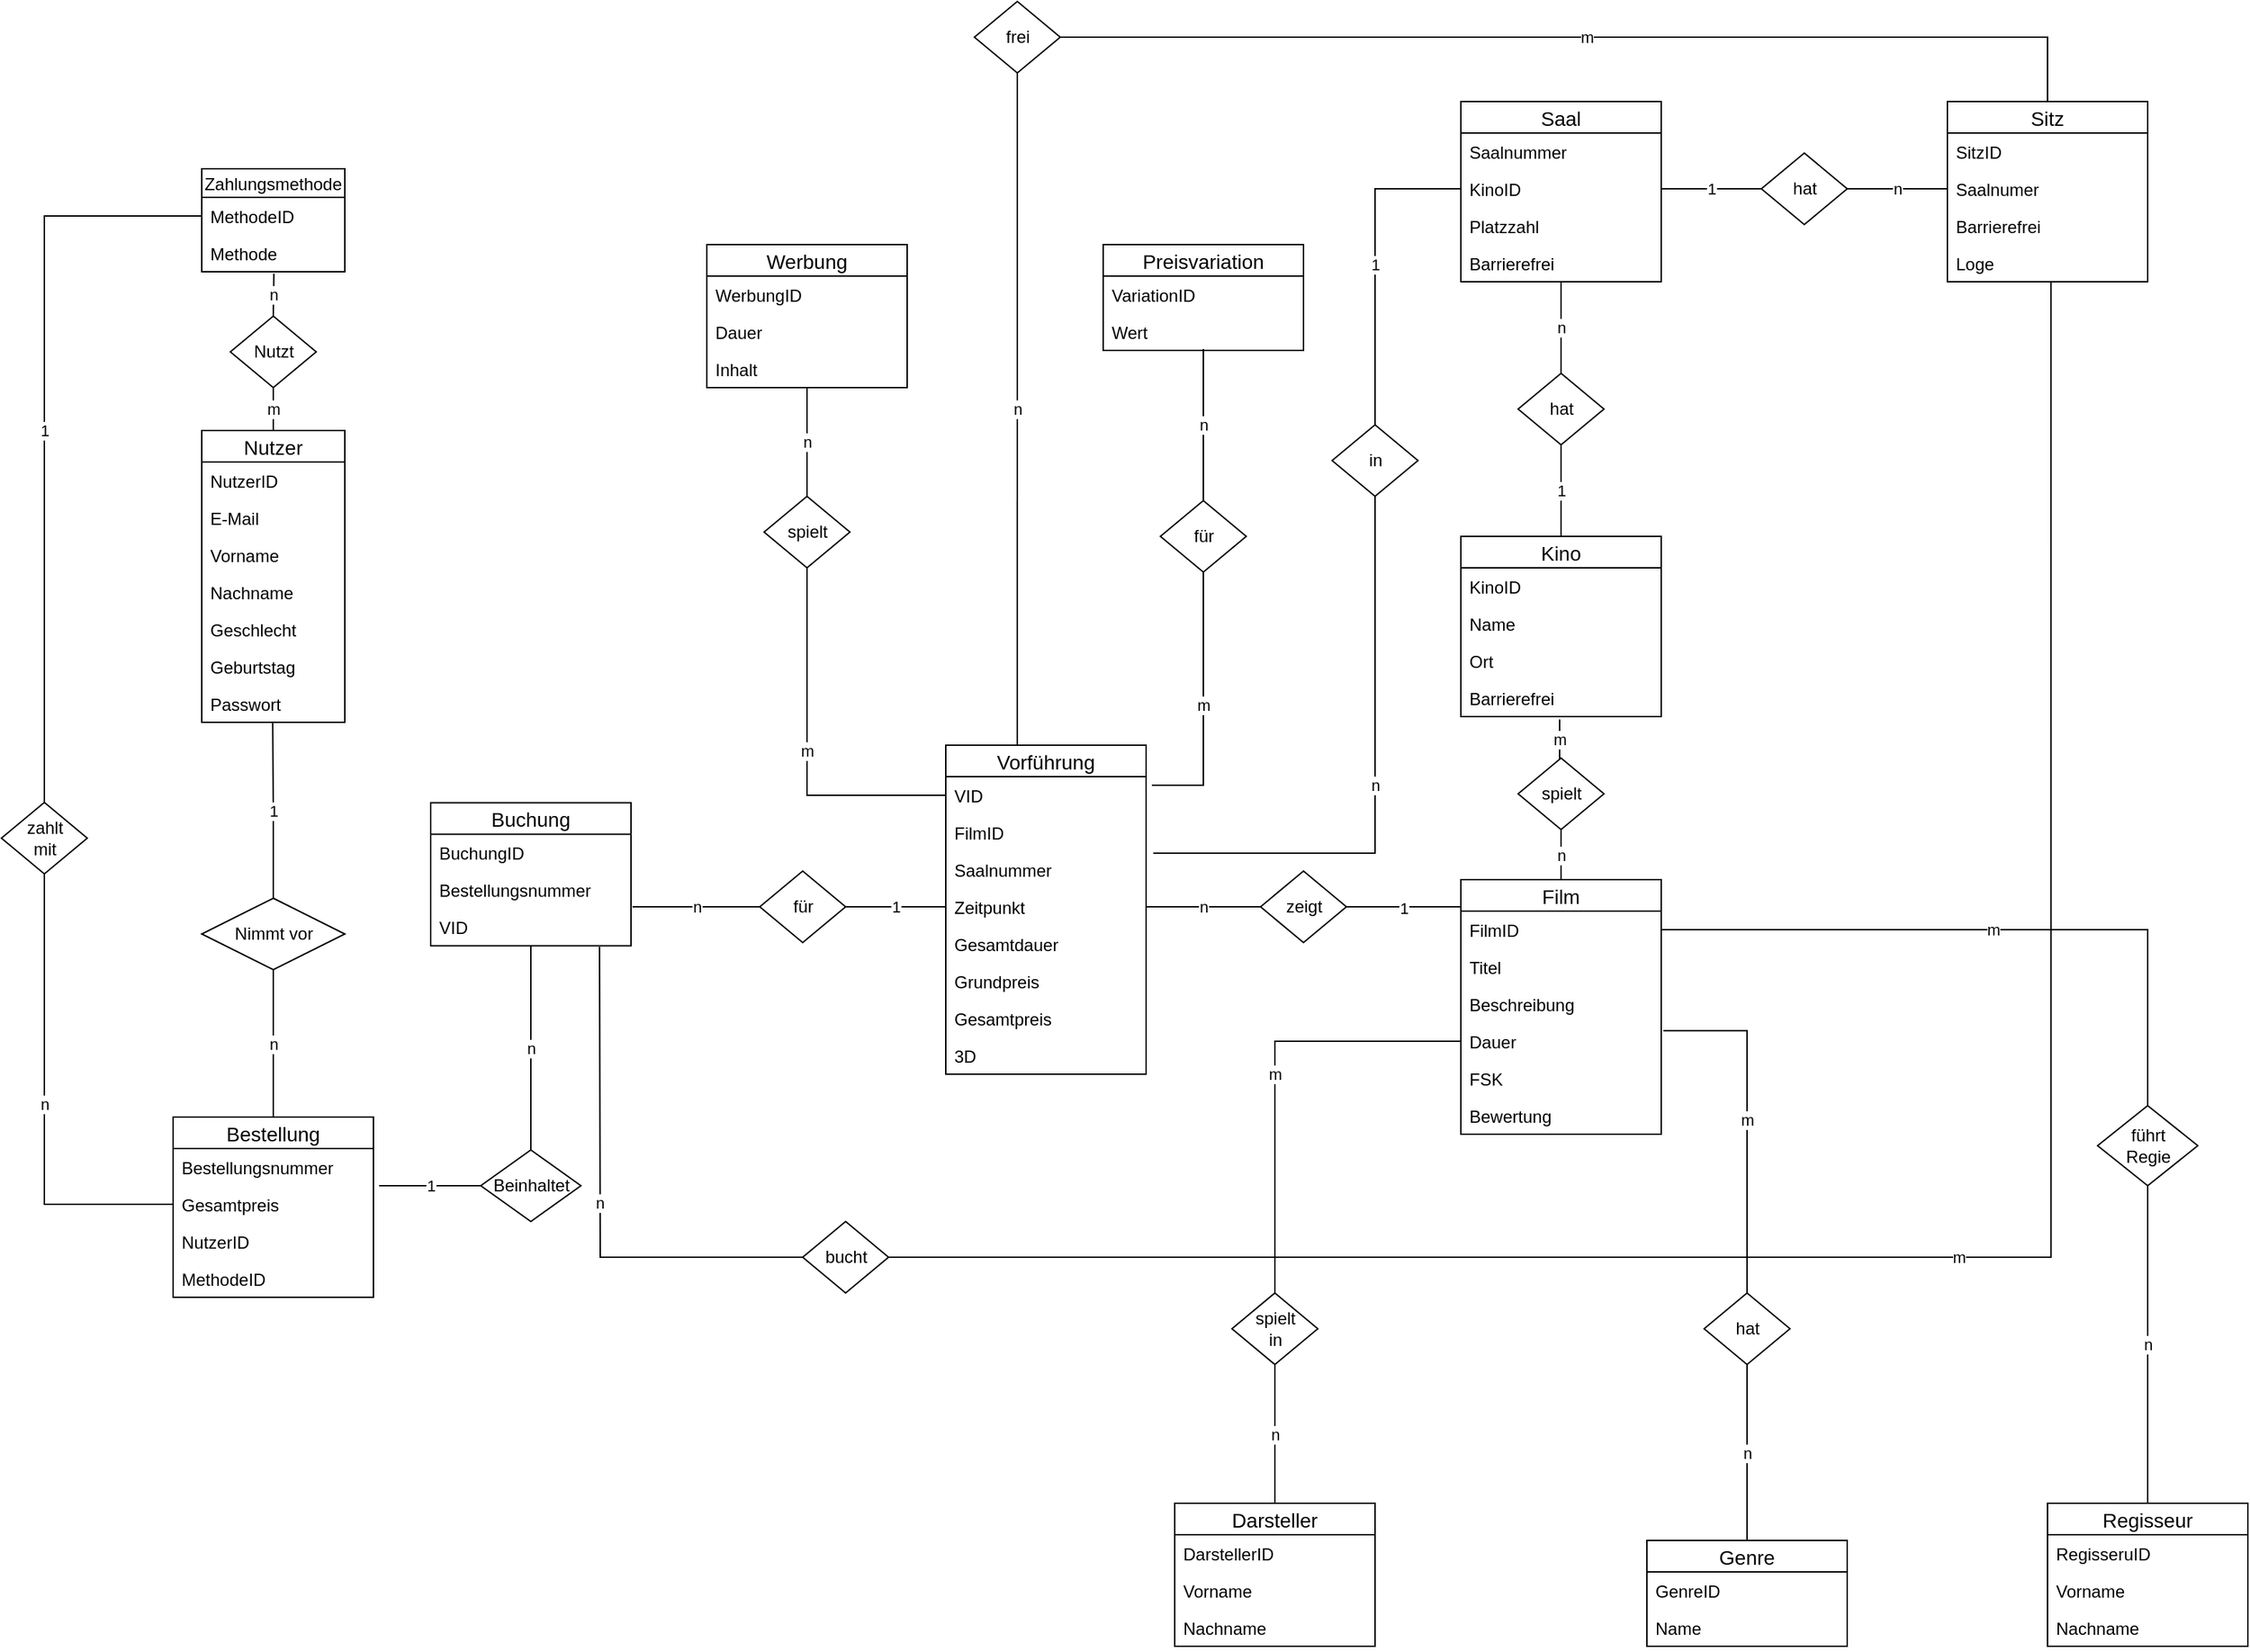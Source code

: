 <mxfile version="12.0.0" type="device" pages="1"><diagram id="WJDz2hZF4PvaoOmdjmCc" name="Page-1"><mxGraphModel dx="2475" dy="1934" grid="1" gridSize="10" guides="1" tooltips="1" connect="1" arrows="1" fold="1" page="1" pageScale="1" pageWidth="827" pageHeight="1169" math="0" shadow="0"><root><mxCell id="0"/><mxCell id="1" parent="0"/><mxCell id="n-NUTjn7tb1oznhaKFMg-2" value="Nutzer" style="swimlane;fontStyle=0;childLayout=stackLayout;horizontal=1;startSize=22;fillColor=none;horizontalStack=0;resizeParent=1;resizeParentMax=0;resizeLast=0;collapsible=1;marginBottom=0;swimlaneFillColor=#ffffff;align=center;fontSize=14;html=0;" parent="1" vertex="1"><mxGeometry x="60" y="270" width="100" height="204" as="geometry"/></mxCell><mxCell id="n-NUTjn7tb1oznhaKFMg-3" value="NutzerID" style="text;strokeColor=none;fillColor=none;spacingLeft=4;spacingRight=4;overflow=hidden;rotatable=0;points=[[0,0.5],[1,0.5]];portConstraint=eastwest;fontSize=12;" parent="n-NUTjn7tb1oznhaKFMg-2" vertex="1"><mxGeometry y="22" width="100" height="26" as="geometry"/></mxCell><mxCell id="n-NUTjn7tb1oznhaKFMg-4" value="E-Mail" style="text;strokeColor=none;fillColor=none;spacingLeft=4;spacingRight=4;overflow=hidden;rotatable=0;points=[[0,0.5],[1,0.5]];portConstraint=eastwest;fontSize=12;" parent="n-NUTjn7tb1oznhaKFMg-2" vertex="1"><mxGeometry y="48" width="100" height="26" as="geometry"/></mxCell><mxCell id="n-NUTjn7tb1oznhaKFMg-6" value="Vorname" style="text;strokeColor=none;fillColor=none;spacingLeft=4;spacingRight=4;overflow=hidden;rotatable=0;points=[[0,0.5],[1,0.5]];portConstraint=eastwest;fontSize=12;html=0;" parent="n-NUTjn7tb1oznhaKFMg-2" vertex="1"><mxGeometry y="74" width="100" height="26" as="geometry"/></mxCell><mxCell id="n-NUTjn7tb1oznhaKFMg-5" value="Nachname" style="text;strokeColor=none;fillColor=none;spacingLeft=4;spacingRight=4;overflow=hidden;rotatable=0;points=[[0,0.5],[1,0.5]];portConstraint=eastwest;fontSize=12;" parent="n-NUTjn7tb1oznhaKFMg-2" vertex="1"><mxGeometry y="100" width="100" height="26" as="geometry"/></mxCell><mxCell id="n-NUTjn7tb1oznhaKFMg-7" value="Geschlecht" style="text;strokeColor=none;fillColor=none;spacingLeft=4;spacingRight=4;overflow=hidden;rotatable=0;points=[[0,0.5],[1,0.5]];portConstraint=eastwest;fontSize=12;html=0;" parent="n-NUTjn7tb1oznhaKFMg-2" vertex="1"><mxGeometry y="126" width="100" height="26" as="geometry"/></mxCell><mxCell id="n-NUTjn7tb1oznhaKFMg-9" value="Geburtstag" style="text;strokeColor=none;fillColor=none;spacingLeft=4;spacingRight=4;overflow=hidden;rotatable=0;points=[[0,0.5],[1,0.5]];portConstraint=eastwest;fontSize=12;html=0;" parent="n-NUTjn7tb1oznhaKFMg-2" vertex="1"><mxGeometry y="152" width="100" height="26" as="geometry"/></mxCell><mxCell id="n-NUTjn7tb1oznhaKFMg-8" value="Passwort" style="text;strokeColor=none;fillColor=none;spacingLeft=4;spacingRight=4;overflow=hidden;rotatable=0;points=[[0,0.5],[1,0.5]];portConstraint=eastwest;fontSize=12;html=0;" parent="n-NUTjn7tb1oznhaKFMg-2" vertex="1"><mxGeometry y="178" width="100" height="26" as="geometry"/></mxCell><mxCell id="n-NUTjn7tb1oznhaKFMg-11" value="m" style="edgeStyle=orthogonalEdgeStyle;rounded=0;orthogonalLoop=1;jettySize=auto;html=1;exitX=0.5;exitY=1;exitDx=0;exitDy=0;entryX=0.5;entryY=0;entryDx=0;entryDy=0;endArrow=none;endFill=0;" parent="1" source="n-NUTjn7tb1oznhaKFMg-10" target="n-NUTjn7tb1oznhaKFMg-2" edge="1"><mxGeometry relative="1" as="geometry"/></mxCell><mxCell id="n-NUTjn7tb1oznhaKFMg-16" value="n" style="edgeStyle=orthogonalEdgeStyle;rounded=0;orthogonalLoop=1;jettySize=auto;html=1;exitX=0.5;exitY=0;exitDx=0;exitDy=0;entryX=0.504;entryY=1.046;entryDx=0;entryDy=0;entryPerimeter=0;endArrow=none;endFill=0;" parent="1" source="n-NUTjn7tb1oznhaKFMg-10" target="n-NUTjn7tb1oznhaKFMg-15" edge="1"><mxGeometry relative="1" as="geometry"/></mxCell><mxCell id="n-NUTjn7tb1oznhaKFMg-10" value="Nutzt" style="shape=rhombus;html=1;dashed=0;whitespace=wrap;perimeter=rhombusPerimeter;" parent="1" vertex="1"><mxGeometry x="80" y="190" width="60" height="50" as="geometry"/></mxCell><mxCell id="n-NUTjn7tb1oznhaKFMg-13" value="Zahlungsmethode" style="swimlane;fontStyle=0;childLayout=stackLayout;horizontal=1;startSize=20;fillColor=#ffffff;horizontalStack=0;resizeParent=1;resizeParentMax=0;resizeLast=0;collapsible=0;marginBottom=0;swimlaneFillColor=#ffffff;html=0;" parent="1" vertex="1"><mxGeometry x="60" y="87" width="100" height="72" as="geometry"/></mxCell><mxCell id="n-NUTjn7tb1oznhaKFMg-14" value="MethodeID" style="text;strokeColor=none;fillColor=none;spacingLeft=4;spacingRight=4;overflow=hidden;rotatable=0;points=[[0,0.5],[1,0.5]];portConstraint=eastwest;fontSize=12;html=0;" parent="n-NUTjn7tb1oznhaKFMg-13" vertex="1"><mxGeometry y="20" width="100" height="26" as="geometry"/></mxCell><mxCell id="n-NUTjn7tb1oznhaKFMg-15" value="Methode" style="text;strokeColor=none;fillColor=none;spacingLeft=4;spacingRight=4;overflow=hidden;rotatable=0;points=[[0,0.5],[1,0.5]];portConstraint=eastwest;fontSize=12;html=0;" parent="n-NUTjn7tb1oznhaKFMg-13" vertex="1"><mxGeometry y="46" width="100" height="26" as="geometry"/></mxCell><mxCell id="n-NUTjn7tb1oznhaKFMg-18" value="1" style="edgeStyle=orthogonalEdgeStyle;rounded=0;orthogonalLoop=1;jettySize=auto;html=1;exitX=0.5;exitY=0;exitDx=0;exitDy=0;endArrow=none;endFill=0;entryX=0.496;entryY=1.015;entryDx=0;entryDy=0;entryPerimeter=0;" parent="1" source="n-NUTjn7tb1oznhaKFMg-17" target="n-NUTjn7tb1oznhaKFMg-8" edge="1"><mxGeometry relative="1" as="geometry"><mxPoint x="110" y="480" as="targetPoint"/></mxGeometry></mxCell><mxCell id="n-NUTjn7tb1oznhaKFMg-17" value="Nimmt vor" style="shape=rhombus;html=1;dashed=0;whitespace=wrap;perimeter=rhombusPerimeter;" parent="1" vertex="1"><mxGeometry x="60" y="597" width="100" height="50" as="geometry"/></mxCell><mxCell id="n-NUTjn7tb1oznhaKFMg-19" value="Buchung" style="swimlane;fontStyle=0;childLayout=stackLayout;horizontal=1;startSize=22;fillColor=none;horizontalStack=0;resizeParent=1;resizeParentMax=0;resizeLast=0;collapsible=1;marginBottom=0;swimlaneFillColor=#ffffff;align=center;fontSize=14;html=0;" parent="1" vertex="1"><mxGeometry x="220" y="530.2" width="140" height="100" as="geometry"/></mxCell><mxCell id="n-NUTjn7tb1oznhaKFMg-20" value="BuchungID" style="text;strokeColor=none;fillColor=none;spacingLeft=4;spacingRight=4;overflow=hidden;rotatable=0;points=[[0,0.5],[1,0.5]];portConstraint=eastwest;fontSize=12;" parent="n-NUTjn7tb1oznhaKFMg-19" vertex="1"><mxGeometry y="22" width="140" height="26" as="geometry"/></mxCell><mxCell id="Bf5lWT_Iywsizm_BHTDY-2" value="Bestellungsnummer" style="text;strokeColor=none;fillColor=none;spacingLeft=4;spacingRight=4;overflow=hidden;rotatable=0;points=[[0,0.5],[1,0.5]];portConstraint=eastwest;fontSize=12;" parent="n-NUTjn7tb1oznhaKFMg-19" vertex="1"><mxGeometry y="48" width="140" height="26" as="geometry"/></mxCell><mxCell id="n-NUTjn7tb1oznhaKFMg-22" value="VID" style="text;strokeColor=none;fillColor=none;spacingLeft=4;spacingRight=4;overflow=hidden;rotatable=0;points=[[0,0.5],[1,0.5]];portConstraint=eastwest;fontSize=12;" parent="n-NUTjn7tb1oznhaKFMg-19" vertex="1"><mxGeometry y="74" width="140" height="26" as="geometry"/></mxCell><mxCell id="n-NUTjn7tb1oznhaKFMg-34" value="n" style="edgeStyle=orthogonalEdgeStyle;rounded=0;orthogonalLoop=1;jettySize=auto;html=1;endArrow=none;endFill=0;" parent="1" source="n-NUTjn7tb1oznhaKFMg-29" target="n-NUTjn7tb1oznhaKFMg-17" edge="1"><mxGeometry relative="1" as="geometry"/></mxCell><mxCell id="n-NUTjn7tb1oznhaKFMg-29" value="Bestellung" style="swimlane;fontStyle=0;childLayout=stackLayout;horizontal=1;startSize=22;fillColor=none;horizontalStack=0;resizeParent=1;resizeParentMax=0;resizeLast=0;collapsible=1;marginBottom=0;swimlaneFillColor=#ffffff;align=center;fontSize=14;html=0;" parent="1" vertex="1"><mxGeometry x="40" y="750" width="140" height="126" as="geometry"/></mxCell><mxCell id="n-NUTjn7tb1oznhaKFMg-30" value="Bestellungsnummer" style="text;strokeColor=none;fillColor=none;spacingLeft=4;spacingRight=4;overflow=hidden;rotatable=0;points=[[0,0.5],[1,0.5]];portConstraint=eastwest;fontSize=12;" parent="n-NUTjn7tb1oznhaKFMg-29" vertex="1"><mxGeometry y="22" width="140" height="26" as="geometry"/></mxCell><mxCell id="n-NUTjn7tb1oznhaKFMg-31" value="Gesamtpreis" style="text;strokeColor=none;fillColor=none;spacingLeft=4;spacingRight=4;overflow=hidden;rotatable=0;points=[[0,0.5],[1,0.5]];portConstraint=eastwest;fontSize=12;" parent="n-NUTjn7tb1oznhaKFMg-29" vertex="1"><mxGeometry y="48" width="140" height="26" as="geometry"/></mxCell><mxCell id="Bf5lWT_Iywsizm_BHTDY-1" value="NutzerID" style="text;strokeColor=none;fillColor=none;spacingLeft=4;spacingRight=4;overflow=hidden;rotatable=0;points=[[0,0.5],[1,0.5]];portConstraint=eastwest;fontSize=12;" parent="n-NUTjn7tb1oznhaKFMg-29" vertex="1"><mxGeometry y="74" width="140" height="26" as="geometry"/></mxCell><mxCell id="Bf5lWT_Iywsizm_BHTDY-11" value="MethodeID" style="text;strokeColor=none;fillColor=none;spacingLeft=4;spacingRight=4;overflow=hidden;rotatable=0;points=[[0,0.5],[1,0.5]];portConstraint=eastwest;fontSize=12;" parent="n-NUTjn7tb1oznhaKFMg-29" vertex="1"><mxGeometry y="100" width="140" height="26" as="geometry"/></mxCell><mxCell id="n-NUTjn7tb1oznhaKFMg-39" value="n" style="edgeStyle=orthogonalEdgeStyle;rounded=0;orthogonalLoop=1;jettySize=auto;html=1;exitX=0.5;exitY=0;exitDx=0;exitDy=0;entryX=0.5;entryY=0.992;entryDx=0;entryDy=0;entryPerimeter=0;endArrow=none;endFill=0;" parent="1" source="n-NUTjn7tb1oznhaKFMg-33" edge="1"><mxGeometry relative="1" as="geometry"><mxPoint x="290" y="630" as="targetPoint"/></mxGeometry></mxCell><mxCell id="n-NUTjn7tb1oznhaKFMg-48" value="1" style="edgeStyle=orthogonalEdgeStyle;rounded=0;orthogonalLoop=1;jettySize=auto;html=1;endArrow=none;endFill=0;" parent="1" source="n-NUTjn7tb1oznhaKFMg-33" edge="1"><mxGeometry relative="1" as="geometry"><mxPoint x="184" y="798" as="targetPoint"/></mxGeometry></mxCell><mxCell id="n-NUTjn7tb1oznhaKFMg-33" value="Beinhaltet" style="shape=rhombus;html=1;dashed=0;whitespace=wrap;perimeter=rhombusPerimeter;" parent="1" vertex="1"><mxGeometry x="255" y="773" width="70" height="50" as="geometry"/></mxCell><mxCell id="n-NUTjn7tb1oznhaKFMg-51" value="n" style="edgeStyle=orthogonalEdgeStyle;rounded=0;orthogonalLoop=1;jettySize=auto;html=1;exitX=0;exitY=0.5;exitDx=0;exitDy=0;endArrow=none;endFill=0;entryX=0.846;entryY=1.038;entryDx=0;entryDy=0;entryPerimeter=0;" parent="1" source="n-NUTjn7tb1oznhaKFMg-49" edge="1"><mxGeometry relative="1" as="geometry"><mxPoint x="338" y="631" as="targetPoint"/></mxGeometry></mxCell><mxCell id="n-NUTjn7tb1oznhaKFMg-57" value="m" style="edgeStyle=orthogonalEdgeStyle;rounded=0;orthogonalLoop=1;jettySize=auto;html=1;exitX=1;exitY=0.5;exitDx=0;exitDy=0;entryX=0.517;entryY=0.985;entryDx=0;entryDy=0;entryPerimeter=0;endArrow=none;endFill=0;" parent="1" source="n-NUTjn7tb1oznhaKFMg-49" target="n-NUTjn7tb1oznhaKFMg-55" edge="1"><mxGeometry relative="1" as="geometry"/></mxCell><mxCell id="n-NUTjn7tb1oznhaKFMg-49" value="bucht" style="shape=rhombus;html=1;dashed=0;whitespace=wrap;perimeter=rhombusPerimeter;" parent="1" vertex="1"><mxGeometry x="480" y="823" width="60" height="50" as="geometry"/></mxCell><mxCell id="n-NUTjn7tb1oznhaKFMg-52" value="Sitz" style="swimlane;fontStyle=0;childLayout=stackLayout;horizontal=1;startSize=22;fillColor=none;horizontalStack=0;resizeParent=1;resizeParentMax=0;resizeLast=0;collapsible=1;marginBottom=0;swimlaneFillColor=#ffffff;align=center;fontSize=14;html=0;" parent="1" vertex="1"><mxGeometry x="1280" y="40" width="140" height="126" as="geometry"/></mxCell><mxCell id="n-NUTjn7tb1oznhaKFMg-53" value="SitzID" style="text;strokeColor=none;fillColor=none;spacingLeft=4;spacingRight=4;overflow=hidden;rotatable=0;points=[[0,0.5],[1,0.5]];portConstraint=eastwest;fontSize=12;" parent="n-NUTjn7tb1oznhaKFMg-52" vertex="1"><mxGeometry y="22" width="140" height="26" as="geometry"/></mxCell><mxCell id="n-NUTjn7tb1oznhaKFMg-54" value="Saalnumer" style="text;strokeColor=none;fillColor=none;spacingLeft=4;spacingRight=4;overflow=hidden;rotatable=0;points=[[0,0.5],[1,0.5]];portConstraint=eastwest;fontSize=12;" parent="n-NUTjn7tb1oznhaKFMg-52" vertex="1"><mxGeometry y="48" width="140" height="26" as="geometry"/></mxCell><mxCell id="n-NUTjn7tb1oznhaKFMg-56" value="Barrierefrei" style="text;strokeColor=none;fillColor=none;spacingLeft=4;spacingRight=4;overflow=hidden;rotatable=0;points=[[0,0.5],[1,0.5]];portConstraint=eastwest;fontSize=12;html=0;" parent="n-NUTjn7tb1oznhaKFMg-52" vertex="1"><mxGeometry y="74" width="140" height="26" as="geometry"/></mxCell><mxCell id="n-NUTjn7tb1oznhaKFMg-55" value="Loge" style="text;strokeColor=none;fillColor=none;spacingLeft=4;spacingRight=4;overflow=hidden;rotatable=0;points=[[0,0.5],[1,0.5]];portConstraint=eastwest;fontSize=12;" parent="n-NUTjn7tb1oznhaKFMg-52" vertex="1"><mxGeometry y="100" width="140" height="26" as="geometry"/></mxCell><mxCell id="n-NUTjn7tb1oznhaKFMg-65" value="1" style="edgeStyle=orthogonalEdgeStyle;rounded=0;orthogonalLoop=1;jettySize=auto;html=1;exitX=0;exitY=0.5;exitDx=0;exitDy=0;endArrow=none;endFill=0;entryX=1;entryY=0.5;entryDx=0;entryDy=0;" parent="1" source="n-NUTjn7tb1oznhaKFMg-58" target="n-NUTjn7tb1oznhaKFMg-61" edge="1"><mxGeometry relative="1" as="geometry"><mxPoint x="800" y="100" as="targetPoint"/></mxGeometry></mxCell><mxCell id="n-NUTjn7tb1oznhaKFMg-66" value="n" style="edgeStyle=orthogonalEdgeStyle;rounded=0;orthogonalLoop=1;jettySize=auto;html=1;exitX=1;exitY=0.5;exitDx=0;exitDy=0;entryX=0;entryY=0.5;entryDx=0;entryDy=0;endArrow=none;endFill=0;" parent="1" source="n-NUTjn7tb1oznhaKFMg-58" target="n-NUTjn7tb1oznhaKFMg-54" edge="1"><mxGeometry relative="1" as="geometry"/></mxCell><mxCell id="n-NUTjn7tb1oznhaKFMg-58" value="hat" style="shape=rhombus;html=1;dashed=0;whitespace=wrap;perimeter=rhombusPerimeter;" parent="1" vertex="1"><mxGeometry x="1150" y="76" width="60" height="50" as="geometry"/></mxCell><mxCell id="n-NUTjn7tb1oznhaKFMg-59" value="Saal" style="swimlane;fontStyle=0;childLayout=stackLayout;horizontal=1;startSize=22;fillColor=none;horizontalStack=0;resizeParent=1;resizeParentMax=0;resizeLast=0;collapsible=1;marginBottom=0;swimlaneFillColor=#ffffff;align=center;fontSize=14;html=0;" parent="1" vertex="1"><mxGeometry x="940" y="40" width="140" height="126" as="geometry"/></mxCell><mxCell id="n-NUTjn7tb1oznhaKFMg-60" value="Saalnummer" style="text;strokeColor=none;fillColor=none;spacingLeft=4;spacingRight=4;overflow=hidden;rotatable=0;points=[[0,0.5],[1,0.5]];portConstraint=eastwest;fontSize=12;" parent="n-NUTjn7tb1oznhaKFMg-59" vertex="1"><mxGeometry y="22" width="140" height="26" as="geometry"/></mxCell><mxCell id="n-NUTjn7tb1oznhaKFMg-61" value="KinoID" style="text;strokeColor=none;fillColor=none;spacingLeft=4;spacingRight=4;overflow=hidden;rotatable=0;points=[[0,0.5],[1,0.5]];portConstraint=eastwest;fontSize=12;" parent="n-NUTjn7tb1oznhaKFMg-59" vertex="1"><mxGeometry y="48" width="140" height="26" as="geometry"/></mxCell><mxCell id="n-NUTjn7tb1oznhaKFMg-63" value="Platzzahl" style="text;strokeColor=none;fillColor=none;spacingLeft=4;spacingRight=4;overflow=hidden;rotatable=0;points=[[0,0.5],[1,0.5]];portConstraint=eastwest;fontSize=12;html=0;" parent="n-NUTjn7tb1oznhaKFMg-59" vertex="1"><mxGeometry y="74" width="140" height="26" as="geometry"/></mxCell><mxCell id="n-NUTjn7tb1oznhaKFMg-62" value="Barrierefrei" style="text;strokeColor=none;fillColor=none;spacingLeft=4;spacingRight=4;overflow=hidden;rotatable=0;points=[[0,0.5],[1,0.5]];portConstraint=eastwest;fontSize=12;" parent="n-NUTjn7tb1oznhaKFMg-59" vertex="1"><mxGeometry y="100" width="140" height="26" as="geometry"/></mxCell><mxCell id="n-NUTjn7tb1oznhaKFMg-67" value="Kino" style="swimlane;fontStyle=0;childLayout=stackLayout;horizontal=1;startSize=22;fillColor=none;horizontalStack=0;resizeParent=1;resizeParentMax=0;resizeLast=0;collapsible=1;marginBottom=0;swimlaneFillColor=#ffffff;align=center;fontSize=14;html=0;" parent="1" vertex="1"><mxGeometry x="940" y="344" width="140" height="126" as="geometry"/></mxCell><mxCell id="n-NUTjn7tb1oznhaKFMg-68" value="KinoID" style="text;strokeColor=none;fillColor=none;spacingLeft=4;spacingRight=4;overflow=hidden;rotatable=0;points=[[0,0.5],[1,0.5]];portConstraint=eastwest;fontSize=12;" parent="n-NUTjn7tb1oznhaKFMg-67" vertex="1"><mxGeometry y="22" width="140" height="26" as="geometry"/></mxCell><mxCell id="n-NUTjn7tb1oznhaKFMg-69" value="Name" style="text;strokeColor=none;fillColor=none;spacingLeft=4;spacingRight=4;overflow=hidden;rotatable=0;points=[[0,0.5],[1,0.5]];portConstraint=eastwest;fontSize=12;" parent="n-NUTjn7tb1oznhaKFMg-67" vertex="1"><mxGeometry y="48" width="140" height="26" as="geometry"/></mxCell><mxCell id="n-NUTjn7tb1oznhaKFMg-70" value="Ort" style="text;strokeColor=none;fillColor=none;spacingLeft=4;spacingRight=4;overflow=hidden;rotatable=0;points=[[0,0.5],[1,0.5]];portConstraint=eastwest;fontSize=12;html=0;" parent="n-NUTjn7tb1oznhaKFMg-67" vertex="1"><mxGeometry y="74" width="140" height="26" as="geometry"/></mxCell><mxCell id="n-NUTjn7tb1oznhaKFMg-71" value="Barrierefrei" style="text;strokeColor=none;fillColor=none;spacingLeft=4;spacingRight=4;overflow=hidden;rotatable=0;points=[[0,0.5],[1,0.5]];portConstraint=eastwest;fontSize=12;" parent="n-NUTjn7tb1oznhaKFMg-67" vertex="1"><mxGeometry y="100" width="140" height="26" as="geometry"/></mxCell><mxCell id="n-NUTjn7tb1oznhaKFMg-76" value="n" style="edgeStyle=orthogonalEdgeStyle;rounded=0;orthogonalLoop=1;jettySize=auto;html=1;exitX=0.5;exitY=0;exitDx=0;exitDy=0;entryX=0.5;entryY=0.981;entryDx=0;entryDy=0;entryPerimeter=0;endArrow=none;endFill=0;" parent="1" source="n-NUTjn7tb1oznhaKFMg-72" target="n-NUTjn7tb1oznhaKFMg-62" edge="1"><mxGeometry relative="1" as="geometry"/></mxCell><mxCell id="n-NUTjn7tb1oznhaKFMg-77" value="1" style="edgeStyle=orthogonalEdgeStyle;rounded=0;orthogonalLoop=1;jettySize=auto;html=1;exitX=0.5;exitY=1;exitDx=0;exitDy=0;entryX=0.5;entryY=0;entryDx=0;entryDy=0;endArrow=none;endFill=0;" parent="1" source="n-NUTjn7tb1oznhaKFMg-72" target="n-NUTjn7tb1oznhaKFMg-67" edge="1"><mxGeometry relative="1" as="geometry"/></mxCell><mxCell id="n-NUTjn7tb1oznhaKFMg-72" value="hat" style="shape=rhombus;html=1;dashed=0;whitespace=wrap;perimeter=rhombusPerimeter;" parent="1" vertex="1"><mxGeometry x="980" y="230" width="60" height="50" as="geometry"/></mxCell><mxCell id="n-NUTjn7tb1oznhaKFMg-78" value="Film" style="swimlane;fontStyle=0;childLayout=stackLayout;horizontal=1;startSize=22;fillColor=none;horizontalStack=0;resizeParent=1;resizeParentMax=0;resizeLast=0;collapsible=1;marginBottom=0;swimlaneFillColor=#ffffff;align=center;fontSize=14;html=0;" parent="1" vertex="1"><mxGeometry x="940" y="584" width="140" height="178" as="geometry"/></mxCell><mxCell id="n-NUTjn7tb1oznhaKFMg-79" value="FilmID" style="text;strokeColor=none;fillColor=none;spacingLeft=4;spacingRight=4;overflow=hidden;rotatable=0;points=[[0,0.5],[1,0.5]];portConstraint=eastwest;fontSize=12;" parent="n-NUTjn7tb1oznhaKFMg-78" vertex="1"><mxGeometry y="22" width="140" height="26" as="geometry"/></mxCell><mxCell id="n-NUTjn7tb1oznhaKFMg-80" value="Titel" style="text;strokeColor=none;fillColor=none;spacingLeft=4;spacingRight=4;overflow=hidden;rotatable=0;points=[[0,0.5],[1,0.5]];portConstraint=eastwest;fontSize=12;" parent="n-NUTjn7tb1oznhaKFMg-78" vertex="1"><mxGeometry y="48" width="140" height="26" as="geometry"/></mxCell><mxCell id="n-NUTjn7tb1oznhaKFMg-85" value="Beschreibung" style="text;strokeColor=none;fillColor=none;spacingLeft=4;spacingRight=4;overflow=hidden;rotatable=0;points=[[0,0.5],[1,0.5]];portConstraint=eastwest;fontSize=12;html=0;" parent="n-NUTjn7tb1oznhaKFMg-78" vertex="1"><mxGeometry y="74" width="140" height="26" as="geometry"/></mxCell><mxCell id="n-NUTjn7tb1oznhaKFMg-83" value="Dauer" style="text;strokeColor=none;fillColor=none;spacingLeft=4;spacingRight=4;overflow=hidden;rotatable=0;points=[[0,0.5],[1,0.5]];portConstraint=eastwest;fontSize=12;html=0;" parent="n-NUTjn7tb1oznhaKFMg-78" vertex="1"><mxGeometry y="100" width="140" height="26" as="geometry"/></mxCell><mxCell id="n-NUTjn7tb1oznhaKFMg-86" value="FSK" style="text;strokeColor=none;fillColor=none;spacingLeft=4;spacingRight=4;overflow=hidden;rotatable=0;points=[[0,0.5],[1,0.5]];portConstraint=eastwest;fontSize=12;html=0;" parent="n-NUTjn7tb1oznhaKFMg-78" vertex="1"><mxGeometry y="126" width="140" height="26" as="geometry"/></mxCell><mxCell id="n-NUTjn7tb1oznhaKFMg-87" value="Bewertung" style="text;strokeColor=none;fillColor=none;spacingLeft=4;spacingRight=4;overflow=hidden;rotatable=0;points=[[0,0.5],[1,0.5]];portConstraint=eastwest;fontSize=12;html=0;" parent="n-NUTjn7tb1oznhaKFMg-78" vertex="1"><mxGeometry y="152" width="140" height="26" as="geometry"/></mxCell><mxCell id="n-NUTjn7tb1oznhaKFMg-91" value="m" style="edgeStyle=orthogonalEdgeStyle;rounded=0;orthogonalLoop=1;jettySize=auto;html=1;exitX=0.5;exitY=0;exitDx=0;exitDy=0;entryX=0.493;entryY=1.077;entryDx=0;entryDy=0;entryPerimeter=0;endArrow=none;endFill=0;" parent="1" source="n-NUTjn7tb1oznhaKFMg-89" target="n-NUTjn7tb1oznhaKFMg-71" edge="1"><mxGeometry relative="1" as="geometry"/></mxCell><mxCell id="n-NUTjn7tb1oznhaKFMg-92" value="n" style="edgeStyle=orthogonalEdgeStyle;rounded=0;orthogonalLoop=1;jettySize=auto;html=1;exitX=0.5;exitY=1;exitDx=0;exitDy=0;entryX=0.5;entryY=0;entryDx=0;entryDy=0;endArrow=none;endFill=0;" parent="1" source="n-NUTjn7tb1oznhaKFMg-89" target="n-NUTjn7tb1oznhaKFMg-78" edge="1"><mxGeometry relative="1" as="geometry"/></mxCell><mxCell id="n-NUTjn7tb1oznhaKFMg-89" value="spielt" style="shape=rhombus;html=1;dashed=0;whitespace=wrap;perimeter=rhombusPerimeter;" parent="1" vertex="1"><mxGeometry x="980" y="499" width="60" height="50" as="geometry"/></mxCell><mxCell id="n-NUTjn7tb1oznhaKFMg-93" value="Vorführung" style="swimlane;fontStyle=0;childLayout=stackLayout;horizontal=1;startSize=22;fillColor=none;horizontalStack=0;resizeParent=1;resizeParentMax=0;resizeLast=0;collapsible=1;marginBottom=0;swimlaneFillColor=#ffffff;align=center;fontSize=14;html=0;" parent="1" vertex="1"><mxGeometry x="580" y="490" width="140" height="230" as="geometry"/></mxCell><mxCell id="n-NUTjn7tb1oznhaKFMg-94" value="VID" style="text;strokeColor=none;fillColor=none;spacingLeft=4;spacingRight=4;overflow=hidden;rotatable=0;points=[[0,0.5],[1,0.5]];portConstraint=eastwest;fontSize=12;" parent="n-NUTjn7tb1oznhaKFMg-93" vertex="1"><mxGeometry y="22" width="140" height="26" as="geometry"/></mxCell><mxCell id="n-NUTjn7tb1oznhaKFMg-95" value="FilmID" style="text;strokeColor=none;fillColor=none;spacingLeft=4;spacingRight=4;overflow=hidden;rotatable=0;points=[[0,0.5],[1,0.5]];portConstraint=eastwest;fontSize=12;" parent="n-NUTjn7tb1oznhaKFMg-93" vertex="1"><mxGeometry y="48" width="140" height="26" as="geometry"/></mxCell><mxCell id="n-NUTjn7tb1oznhaKFMg-96" value="Saalnummer" style="text;strokeColor=none;fillColor=none;spacingLeft=4;spacingRight=4;overflow=hidden;rotatable=0;points=[[0,0.5],[1,0.5]];portConstraint=eastwest;fontSize=12;" parent="n-NUTjn7tb1oznhaKFMg-93" vertex="1"><mxGeometry y="74" width="140" height="26" as="geometry"/></mxCell><mxCell id="n-NUTjn7tb1oznhaKFMg-98" value="Zeitpunkt" style="text;strokeColor=none;fillColor=none;spacingLeft=4;spacingRight=4;overflow=hidden;rotatable=0;points=[[0,0.5],[1,0.5]];portConstraint=eastwest;fontSize=12;html=0;" parent="n-NUTjn7tb1oznhaKFMg-93" vertex="1"><mxGeometry y="100" width="140" height="26" as="geometry"/></mxCell><mxCell id="n-NUTjn7tb1oznhaKFMg-97" value="Gesamtdauer" style="text;strokeColor=none;fillColor=none;spacingLeft=4;spacingRight=4;overflow=hidden;rotatable=0;points=[[0,0.5],[1,0.5]];portConstraint=eastwest;fontSize=12;html=0;" parent="n-NUTjn7tb1oznhaKFMg-93" vertex="1"><mxGeometry y="126" width="140" height="26" as="geometry"/></mxCell><mxCell id="n-NUTjn7tb1oznhaKFMg-99" value="Grundpreis" style="text;strokeColor=none;fillColor=none;spacingLeft=4;spacingRight=4;overflow=hidden;rotatable=0;points=[[0,0.5],[1,0.5]];portConstraint=eastwest;fontSize=12;html=0;" parent="n-NUTjn7tb1oznhaKFMg-93" vertex="1"><mxGeometry y="152" width="140" height="26" as="geometry"/></mxCell><mxCell id="rNBBrnjexwkgLHZMP_2b-5" value="Gesamtpreis" style="text;strokeColor=none;fillColor=none;spacingLeft=4;spacingRight=4;overflow=hidden;rotatable=0;points=[[0,0.5],[1,0.5]];portConstraint=eastwest;fontSize=12;" vertex="1" parent="n-NUTjn7tb1oznhaKFMg-93"><mxGeometry y="178" width="140" height="26" as="geometry"/></mxCell><mxCell id="n-NUTjn7tb1oznhaKFMg-101" value="3D" style="text;strokeColor=none;fillColor=none;spacingLeft=4;spacingRight=4;overflow=hidden;rotatable=0;points=[[0,0.5],[1,0.5]];portConstraint=eastwest;fontSize=12;html=0;" parent="n-NUTjn7tb1oznhaKFMg-93" vertex="1"><mxGeometry y="204" width="140" height="26" as="geometry"/></mxCell><mxCell id="n-NUTjn7tb1oznhaKFMg-103" value="n" style="edgeStyle=orthogonalEdgeStyle;rounded=0;orthogonalLoop=1;jettySize=auto;html=1;exitX=0;exitY=0.5;exitDx=0;exitDy=0;entryX=1.007;entryY=0.954;entryDx=0;entryDy=0;endArrow=none;endFill=0;entryPerimeter=0;" parent="1" source="n-NUTjn7tb1oznhaKFMg-102" edge="1"><mxGeometry relative="1" as="geometry"><mxPoint x="361" y="603" as="targetPoint"/></mxGeometry></mxCell><mxCell id="n-NUTjn7tb1oznhaKFMg-104" value="1" style="edgeStyle=orthogonalEdgeStyle;rounded=0;orthogonalLoop=1;jettySize=auto;html=1;exitX=1;exitY=0.5;exitDx=0;exitDy=0;entryX=0;entryY=0.5;entryDx=0;entryDy=0;endArrow=none;endFill=0;" parent="1" source="n-NUTjn7tb1oznhaKFMg-102" target="n-NUTjn7tb1oznhaKFMg-98" edge="1"><mxGeometry relative="1" as="geometry"/></mxCell><mxCell id="n-NUTjn7tb1oznhaKFMg-102" value="für" style="shape=rhombus;html=1;dashed=0;whitespace=wrap;perimeter=rhombusPerimeter;" parent="1" vertex="1"><mxGeometry x="450" y="578" width="60" height="50" as="geometry"/></mxCell><mxCell id="n-NUTjn7tb1oznhaKFMg-106" value="n" style="edgeStyle=orthogonalEdgeStyle;rounded=0;orthogonalLoop=1;jettySize=auto;html=1;exitX=0;exitY=0.5;exitDx=0;exitDy=0;entryX=1;entryY=0.5;entryDx=0;entryDy=0;endArrow=none;endFill=0;" parent="1" source="n-NUTjn7tb1oznhaKFMg-105" target="n-NUTjn7tb1oznhaKFMg-98" edge="1"><mxGeometry relative="1" as="geometry"/></mxCell><mxCell id="n-NUTjn7tb1oznhaKFMg-107" value="1" style="edgeStyle=orthogonalEdgeStyle;rounded=0;orthogonalLoop=1;jettySize=auto;html=1;exitX=1;exitY=0.5;exitDx=0;exitDy=0;endArrow=none;endFill=0;" parent="1" source="n-NUTjn7tb1oznhaKFMg-105" edge="1"><mxGeometry relative="1" as="geometry"><mxPoint x="940" y="603" as="targetPoint"/></mxGeometry></mxCell><mxCell id="n-NUTjn7tb1oznhaKFMg-105" value="zeigt" style="shape=rhombus;html=1;dashed=0;whitespace=wrap;perimeter=rhombusPerimeter;" parent="1" vertex="1"><mxGeometry x="800" y="578" width="60" height="50" as="geometry"/></mxCell><mxCell id="n-NUTjn7tb1oznhaKFMg-108" value="Werbung" style="swimlane;fontStyle=0;childLayout=stackLayout;horizontal=1;startSize=22;fillColor=none;horizontalStack=0;resizeParent=1;resizeParentMax=0;resizeLast=0;collapsible=1;marginBottom=0;swimlaneFillColor=#ffffff;align=center;fontSize=14;html=0;" parent="1" vertex="1"><mxGeometry x="413" y="140" width="140" height="100" as="geometry"/></mxCell><mxCell id="n-NUTjn7tb1oznhaKFMg-109" value="WerbungID" style="text;strokeColor=none;fillColor=none;spacingLeft=4;spacingRight=4;overflow=hidden;rotatable=0;points=[[0,0.5],[1,0.5]];portConstraint=eastwest;fontSize=12;" parent="n-NUTjn7tb1oznhaKFMg-108" vertex="1"><mxGeometry y="22" width="140" height="26" as="geometry"/></mxCell><mxCell id="n-NUTjn7tb1oznhaKFMg-110" value="Dauer" style="text;strokeColor=none;fillColor=none;spacingLeft=4;spacingRight=4;overflow=hidden;rotatable=0;points=[[0,0.5],[1,0.5]];portConstraint=eastwest;fontSize=12;" parent="n-NUTjn7tb1oznhaKFMg-108" vertex="1"><mxGeometry y="48" width="140" height="26" as="geometry"/></mxCell><mxCell id="n-NUTjn7tb1oznhaKFMg-111" value="Inhalt" style="text;strokeColor=none;fillColor=none;spacingLeft=4;spacingRight=4;overflow=hidden;rotatable=0;points=[[0,0.5],[1,0.5]];portConstraint=eastwest;fontSize=12;" parent="n-NUTjn7tb1oznhaKFMg-108" vertex="1"><mxGeometry y="74" width="140" height="26" as="geometry"/></mxCell><mxCell id="n-NUTjn7tb1oznhaKFMg-114" value="n" style="edgeStyle=orthogonalEdgeStyle;rounded=0;orthogonalLoop=1;jettySize=auto;html=1;exitX=0.5;exitY=0;exitDx=0;exitDy=0;entryX=0.5;entryY=1;entryDx=0;entryDy=0;entryPerimeter=0;endArrow=none;endFill=0;" parent="1" source="n-NUTjn7tb1oznhaKFMg-112" target="n-NUTjn7tb1oznhaKFMg-111" edge="1"><mxGeometry relative="1" as="geometry"/></mxCell><mxCell id="n-NUTjn7tb1oznhaKFMg-115" value="m" style="edgeStyle=orthogonalEdgeStyle;rounded=0;orthogonalLoop=1;jettySize=auto;html=1;exitX=0.5;exitY=1;exitDx=0;exitDy=0;entryX=0;entryY=0.5;entryDx=0;entryDy=0;endArrow=none;endFill=0;" parent="1" source="n-NUTjn7tb1oznhaKFMg-112" target="n-NUTjn7tb1oznhaKFMg-94" edge="1"><mxGeometry relative="1" as="geometry"/></mxCell><mxCell id="n-NUTjn7tb1oznhaKFMg-112" value="spielt" style="shape=rhombus;html=1;dashed=0;whitespace=wrap;perimeter=rhombusPerimeter;" parent="1" vertex="1"><mxGeometry x="453" y="316" width="60" height="50" as="geometry"/></mxCell><mxCell id="n-NUTjn7tb1oznhaKFMg-116" value="Preisvariation" style="swimlane;fontStyle=0;childLayout=stackLayout;horizontal=1;startSize=22;fillColor=none;horizontalStack=0;resizeParent=1;resizeParentMax=0;resizeLast=0;collapsible=1;marginBottom=0;swimlaneFillColor=#ffffff;align=center;fontSize=14;html=0;" parent="1" vertex="1"><mxGeometry x="690" y="140" width="140" height="74" as="geometry"/></mxCell><mxCell id="n-NUTjn7tb1oznhaKFMg-119" value="VariationID" style="text;strokeColor=none;fillColor=none;spacingLeft=4;spacingRight=4;overflow=hidden;rotatable=0;points=[[0,0.5],[1,0.5]];portConstraint=eastwest;fontSize=12;" parent="n-NUTjn7tb1oznhaKFMg-116" vertex="1"><mxGeometry y="22" width="140" height="26" as="geometry"/></mxCell><mxCell id="n-NUTjn7tb1oznhaKFMg-121" value="Wert" style="text;strokeColor=none;fillColor=none;spacingLeft=4;spacingRight=4;overflow=hidden;rotatable=0;points=[[0,0.5],[1,0.5]];portConstraint=eastwest;fontSize=12;html=0;" parent="n-NUTjn7tb1oznhaKFMg-116" vertex="1"><mxGeometry y="48" width="140" height="26" as="geometry"/></mxCell><mxCell id="n-NUTjn7tb1oznhaKFMg-123" value="n" style="edgeStyle=orthogonalEdgeStyle;rounded=0;orthogonalLoop=1;jettySize=auto;html=1;exitX=0.5;exitY=0;exitDx=0;exitDy=0;entryX=0.5;entryY=0.962;entryDx=0;entryDy=0;entryPerimeter=0;endArrow=none;endFill=0;" parent="1" source="n-NUTjn7tb1oznhaKFMg-122" target="n-NUTjn7tb1oznhaKFMg-121" edge="1"><mxGeometry relative="1" as="geometry"/></mxCell><mxCell id="n-NUTjn7tb1oznhaKFMg-124" value="m" style="edgeStyle=orthogonalEdgeStyle;rounded=0;orthogonalLoop=1;jettySize=auto;html=1;exitX=0.5;exitY=1;exitDx=0;exitDy=0;entryX=1.029;entryY=0.231;entryDx=0;entryDy=0;entryPerimeter=0;endArrow=none;endFill=0;" parent="1" source="n-NUTjn7tb1oznhaKFMg-122" target="n-NUTjn7tb1oznhaKFMg-94" edge="1"><mxGeometry relative="1" as="geometry"/></mxCell><mxCell id="n-NUTjn7tb1oznhaKFMg-122" value="für" style="shape=rhombus;html=1;dashed=0;whitespace=wrap;perimeter=rhombusPerimeter;" parent="1" vertex="1"><mxGeometry x="730" y="319" width="60" height="50" as="geometry"/></mxCell><mxCell id="n-NUTjn7tb1oznhaKFMg-125" value="Darsteller" style="swimlane;fontStyle=0;childLayout=stackLayout;horizontal=1;startSize=22;fillColor=none;horizontalStack=0;resizeParent=1;resizeParentMax=0;resizeLast=0;collapsible=1;marginBottom=0;swimlaneFillColor=#ffffff;align=center;fontSize=14;html=0;" parent="1" vertex="1"><mxGeometry x="740" y="1020" width="140" height="100" as="geometry"/></mxCell><mxCell id="n-NUTjn7tb1oznhaKFMg-126" value="DarstellerID" style="text;strokeColor=none;fillColor=none;spacingLeft=4;spacingRight=4;overflow=hidden;rotatable=0;points=[[0,0.5],[1,0.5]];portConstraint=eastwest;fontSize=12;" parent="n-NUTjn7tb1oznhaKFMg-125" vertex="1"><mxGeometry y="22" width="140" height="26" as="geometry"/></mxCell><mxCell id="n-NUTjn7tb1oznhaKFMg-127" value="Vorname" style="text;strokeColor=none;fillColor=none;spacingLeft=4;spacingRight=4;overflow=hidden;rotatable=0;points=[[0,0.5],[1,0.5]];portConstraint=eastwest;fontSize=12;" parent="n-NUTjn7tb1oznhaKFMg-125" vertex="1"><mxGeometry y="48" width="140" height="26" as="geometry"/></mxCell><mxCell id="n-NUTjn7tb1oznhaKFMg-128" value="Nachname" style="text;strokeColor=none;fillColor=none;spacingLeft=4;spacingRight=4;overflow=hidden;rotatable=0;points=[[0,0.5],[1,0.5]];portConstraint=eastwest;fontSize=12;" parent="n-NUTjn7tb1oznhaKFMg-125" vertex="1"><mxGeometry y="74" width="140" height="26" as="geometry"/></mxCell><mxCell id="n-NUTjn7tb1oznhaKFMg-140" value="n" style="edgeStyle=orthogonalEdgeStyle;rounded=0;orthogonalLoop=1;jettySize=auto;html=1;endArrow=none;endFill=0;entryX=0.5;entryY=1;entryDx=0;entryDy=0;" parent="1" source="n-NUTjn7tb1oznhaKFMg-129" target="n-NUTjn7tb1oznhaKFMg-134" edge="1"><mxGeometry relative="1" as="geometry"><mxPoint x="1140" y="966" as="targetPoint"/></mxGeometry></mxCell><mxCell id="n-NUTjn7tb1oznhaKFMg-129" value="Genre" style="swimlane;fontStyle=0;childLayout=stackLayout;horizontal=1;startSize=22;fillColor=none;horizontalStack=0;resizeParent=1;resizeParentMax=0;resizeLast=0;collapsible=1;marginBottom=0;swimlaneFillColor=#ffffff;align=center;fontSize=14;html=0;" parent="1" vertex="1"><mxGeometry x="1070" y="1046" width="140" height="74" as="geometry"/></mxCell><mxCell id="n-NUTjn7tb1oznhaKFMg-130" value="GenreID" style="text;strokeColor=none;fillColor=none;spacingLeft=4;spacingRight=4;overflow=hidden;rotatable=0;points=[[0,0.5],[1,0.5]];portConstraint=eastwest;fontSize=12;" parent="n-NUTjn7tb1oznhaKFMg-129" vertex="1"><mxGeometry y="22" width="140" height="26" as="geometry"/></mxCell><mxCell id="n-NUTjn7tb1oznhaKFMg-131" value="Name" style="text;strokeColor=none;fillColor=none;spacingLeft=4;spacingRight=4;overflow=hidden;rotatable=0;points=[[0,0.5],[1,0.5]];portConstraint=eastwest;fontSize=12;" parent="n-NUTjn7tb1oznhaKFMg-129" vertex="1"><mxGeometry y="48" width="140" height="26" as="geometry"/></mxCell><mxCell id="n-NUTjn7tb1oznhaKFMg-135" value="n" style="edgeStyle=orthogonalEdgeStyle;rounded=0;orthogonalLoop=1;jettySize=auto;html=1;exitX=0.5;exitY=1;exitDx=0;exitDy=0;endArrow=none;endFill=0;" parent="1" source="n-NUTjn7tb1oznhaKFMg-133" target="n-NUTjn7tb1oznhaKFMg-125" edge="1"><mxGeometry relative="1" as="geometry"/></mxCell><mxCell id="n-NUTjn7tb1oznhaKFMg-136" value="m" style="edgeStyle=orthogonalEdgeStyle;rounded=0;orthogonalLoop=1;jettySize=auto;html=1;exitX=0.5;exitY=0;exitDx=0;exitDy=0;endArrow=none;endFill=0;" parent="1" source="n-NUTjn7tb1oznhaKFMg-133" target="n-NUTjn7tb1oznhaKFMg-83" edge="1"><mxGeometry relative="1" as="geometry"/></mxCell><mxCell id="n-NUTjn7tb1oznhaKFMg-133" value="spielt&lt;br&gt;in" style="shape=rhombus;html=1;dashed=0;whitespace=wrap;perimeter=rhombusPerimeter;" parent="1" vertex="1"><mxGeometry x="780" y="873" width="60" height="50" as="geometry"/></mxCell><mxCell id="n-NUTjn7tb1oznhaKFMg-141" value="m" style="edgeStyle=orthogonalEdgeStyle;rounded=0;orthogonalLoop=1;jettySize=auto;html=1;exitX=0.5;exitY=0;exitDx=0;exitDy=0;entryX=1.011;entryY=0.217;entryDx=0;entryDy=0;entryPerimeter=0;endArrow=none;endFill=0;" parent="1" source="n-NUTjn7tb1oznhaKFMg-134" target="n-NUTjn7tb1oznhaKFMg-83" edge="1"><mxGeometry relative="1" as="geometry"/></mxCell><mxCell id="n-NUTjn7tb1oznhaKFMg-134" value="hat" style="shape=rhombus;html=1;dashed=0;whitespace=wrap;perimeter=rhombusPerimeter;" parent="1" vertex="1"><mxGeometry x="1110" y="873" width="60" height="50" as="geometry"/></mxCell><mxCell id="Bf5lWT_Iywsizm_BHTDY-9" value="1" style="edgeStyle=orthogonalEdgeStyle;rounded=0;orthogonalLoop=1;jettySize=auto;html=1;exitX=0.5;exitY=0;exitDx=0;exitDy=0;entryX=0;entryY=0.5;entryDx=0;entryDy=0;endArrow=none;endFill=0;" parent="1" source="Bf5lWT_Iywsizm_BHTDY-4" target="n-NUTjn7tb1oznhaKFMg-14" edge="1"><mxGeometry relative="1" as="geometry"/></mxCell><mxCell id="Bf5lWT_Iywsizm_BHTDY-10" value="n" style="edgeStyle=orthogonalEdgeStyle;rounded=0;orthogonalLoop=1;jettySize=auto;html=1;exitX=0.5;exitY=1;exitDx=0;exitDy=0;entryX=0;entryY=0.5;entryDx=0;entryDy=0;endArrow=none;endFill=0;" parent="1" source="Bf5lWT_Iywsizm_BHTDY-4" target="n-NUTjn7tb1oznhaKFMg-31" edge="1"><mxGeometry relative="1" as="geometry"/></mxCell><mxCell id="Bf5lWT_Iywsizm_BHTDY-4" value="zahlt&lt;br&gt;mit" style="shape=rhombus;html=1;dashed=0;whitespace=wrap;perimeter=rhombusPerimeter;" parent="1" vertex="1"><mxGeometry x="-80" y="530" width="60" height="50" as="geometry"/></mxCell><mxCell id="rNBBrnjexwkgLHZMP_2b-3" value="n" style="edgeStyle=orthogonalEdgeStyle;rounded=0;orthogonalLoop=1;jettySize=auto;html=1;exitX=0.5;exitY=1;exitDx=0;exitDy=0;entryX=1.036;entryY=0.058;entryDx=0;entryDy=0;entryPerimeter=0;endArrow=none;endFill=0;" edge="1" parent="1" source="rNBBrnjexwkgLHZMP_2b-2" target="n-NUTjn7tb1oznhaKFMg-96"><mxGeometry relative="1" as="geometry"/></mxCell><mxCell id="rNBBrnjexwkgLHZMP_2b-4" value="1" style="edgeStyle=orthogonalEdgeStyle;rounded=0;orthogonalLoop=1;jettySize=auto;html=1;exitX=0.5;exitY=0;exitDx=0;exitDy=0;entryX=0;entryY=0.5;entryDx=0;entryDy=0;endArrow=none;endFill=0;" edge="1" parent="1" source="rNBBrnjexwkgLHZMP_2b-2" target="n-NUTjn7tb1oznhaKFMg-61"><mxGeometry relative="1" as="geometry"/></mxCell><mxCell id="rNBBrnjexwkgLHZMP_2b-2" value="in" style="shape=rhombus;html=1;dashed=0;whitespace=wrap;perimeter=rhombusPerimeter;" vertex="1" parent="1"><mxGeometry x="850" y="266" width="60" height="50" as="geometry"/></mxCell><mxCell id="rNBBrnjexwkgLHZMP_2b-7" value="n" style="edgeStyle=orthogonalEdgeStyle;rounded=0;orthogonalLoop=1;jettySize=auto;html=1;exitX=0.5;exitY=1;exitDx=0;exitDy=0;entryX=0.357;entryY=0.002;entryDx=0;entryDy=0;entryPerimeter=0;endArrow=none;endFill=0;" edge="1" parent="1" source="rNBBrnjexwkgLHZMP_2b-6" target="n-NUTjn7tb1oznhaKFMg-93"><mxGeometry relative="1" as="geometry"/></mxCell><mxCell id="rNBBrnjexwkgLHZMP_2b-8" value="m" style="edgeStyle=orthogonalEdgeStyle;rounded=0;orthogonalLoop=1;jettySize=auto;html=1;exitX=1;exitY=0.5;exitDx=0;exitDy=0;endArrow=none;endFill=0;" edge="1" parent="1" source="rNBBrnjexwkgLHZMP_2b-6" target="n-NUTjn7tb1oznhaKFMg-52"><mxGeometry relative="1" as="geometry"/></mxCell><mxCell id="rNBBrnjexwkgLHZMP_2b-6" value="frei" style="shape=rhombus;html=1;dashed=0;whitespace=wrap;perimeter=rhombusPerimeter;" vertex="1" parent="1"><mxGeometry x="600" y="-30" width="60" height="50" as="geometry"/></mxCell><mxCell id="rNBBrnjexwkgLHZMP_2b-9" value="Regisseur" style="swimlane;fontStyle=0;childLayout=stackLayout;horizontal=1;startSize=22;fillColor=none;horizontalStack=0;resizeParent=1;resizeParentMax=0;resizeLast=0;collapsible=1;marginBottom=0;swimlaneFillColor=#ffffff;align=center;fontSize=14;" vertex="1" parent="1"><mxGeometry x="1350" y="1020" width="140" height="100" as="geometry"/></mxCell><mxCell id="rNBBrnjexwkgLHZMP_2b-10" value="RegisseruID" style="text;strokeColor=none;fillColor=none;spacingLeft=4;spacingRight=4;overflow=hidden;rotatable=0;points=[[0,0.5],[1,0.5]];portConstraint=eastwest;fontSize=12;" vertex="1" parent="rNBBrnjexwkgLHZMP_2b-9"><mxGeometry y="22" width="140" height="26" as="geometry"/></mxCell><mxCell id="rNBBrnjexwkgLHZMP_2b-11" value="Vorname" style="text;strokeColor=none;fillColor=none;spacingLeft=4;spacingRight=4;overflow=hidden;rotatable=0;points=[[0,0.5],[1,0.5]];portConstraint=eastwest;fontSize=12;" vertex="1" parent="rNBBrnjexwkgLHZMP_2b-9"><mxGeometry y="48" width="140" height="26" as="geometry"/></mxCell><mxCell id="rNBBrnjexwkgLHZMP_2b-12" value="Nachname" style="text;strokeColor=none;fillColor=none;spacingLeft=4;spacingRight=4;overflow=hidden;rotatable=0;points=[[0,0.5],[1,0.5]];portConstraint=eastwest;fontSize=12;" vertex="1" parent="rNBBrnjexwkgLHZMP_2b-9"><mxGeometry y="74" width="140" height="26" as="geometry"/></mxCell><mxCell id="rNBBrnjexwkgLHZMP_2b-14" value="n" style="edgeStyle=orthogonalEdgeStyle;rounded=0;orthogonalLoop=1;jettySize=auto;html=1;exitX=0.5;exitY=1;exitDx=0;exitDy=0;entryX=0.5;entryY=0;entryDx=0;entryDy=0;endArrow=none;endFill=0;" edge="1" parent="1" source="rNBBrnjexwkgLHZMP_2b-13" target="rNBBrnjexwkgLHZMP_2b-9"><mxGeometry relative="1" as="geometry"/></mxCell><mxCell id="rNBBrnjexwkgLHZMP_2b-15" value="m" style="edgeStyle=orthogonalEdgeStyle;rounded=0;orthogonalLoop=1;jettySize=auto;html=1;exitX=0.5;exitY=0;exitDx=0;exitDy=0;entryX=1;entryY=0.5;entryDx=0;entryDy=0;endArrow=none;endFill=0;" edge="1" parent="1" source="rNBBrnjexwkgLHZMP_2b-13" target="n-NUTjn7tb1oznhaKFMg-79"><mxGeometry relative="1" as="geometry"/></mxCell><mxCell id="rNBBrnjexwkgLHZMP_2b-13" value="führt&lt;br&gt;Regie" style="shape=rhombus;html=1;dashed=0;whitespace=wrap;perimeter=rhombusPerimeter;" vertex="1" parent="1"><mxGeometry x="1385" y="742" width="70" height="56" as="geometry"/></mxCell></root></mxGraphModel></diagram></mxfile>